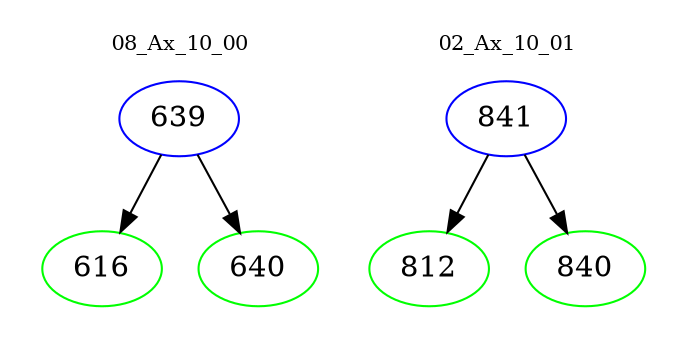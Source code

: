 digraph{
subgraph cluster_0 {
color = white
label = "08_Ax_10_00";
fontsize=10;
T0_639 [label="639", color="blue"]
T0_639 -> T0_616 [color="black"]
T0_616 [label="616", color="green"]
T0_639 -> T0_640 [color="black"]
T0_640 [label="640", color="green"]
}
subgraph cluster_1 {
color = white
label = "02_Ax_10_01";
fontsize=10;
T1_841 [label="841", color="blue"]
T1_841 -> T1_812 [color="black"]
T1_812 [label="812", color="green"]
T1_841 -> T1_840 [color="black"]
T1_840 [label="840", color="green"]
}
}
